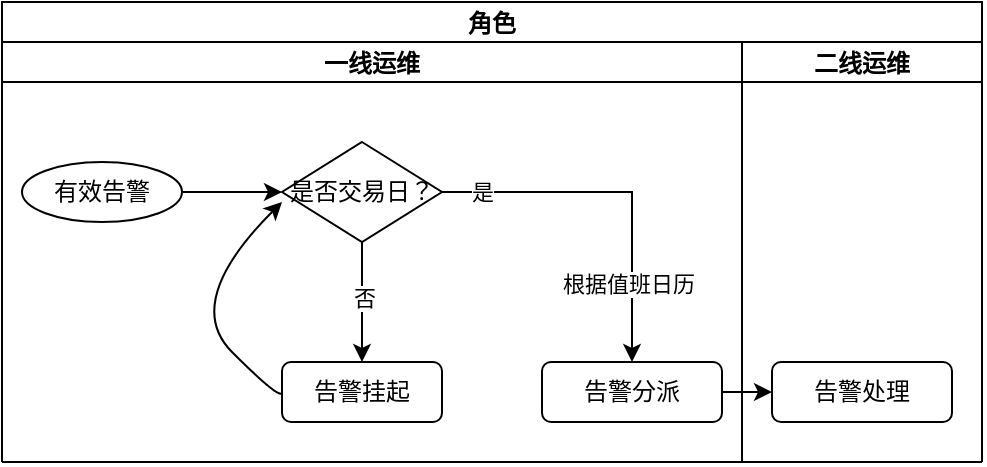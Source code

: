 <mxfile version="24.2.3" type="github">
  <diagram name="第 1 页" id="I_5jbScurxzi0HHD7vt8">
    <mxGraphModel dx="884" dy="412" grid="1" gridSize="10" guides="1" tooltips="1" connect="1" arrows="1" fold="1" page="1" pageScale="1" pageWidth="1169" pageHeight="1654" math="0" shadow="0">
      <root>
        <mxCell id="0" />
        <mxCell id="1" parent="0" />
        <mxCell id="W1kdd2Os5yM1qaBEBrGI-1" value="角色" style="swimlane;" parent="1" vertex="1">
          <mxGeometry x="200" y="60" width="490" height="20" as="geometry" />
        </mxCell>
        <mxCell id="W1kdd2Os5yM1qaBEBrGI-2" value="一线运维" style="swimlane;" parent="1" vertex="1">
          <mxGeometry x="200" y="80" width="370" height="20" as="geometry" />
        </mxCell>
        <mxCell id="W1kdd2Os5yM1qaBEBrGI-3" value="二线运维" style="swimlane;" parent="1" vertex="1">
          <mxGeometry x="570" y="80" width="120" height="20" as="geometry" />
        </mxCell>
        <mxCell id="W1kdd2Os5yM1qaBEBrGI-9" style="edgeStyle=orthogonalEdgeStyle;rounded=0;orthogonalLoop=1;jettySize=auto;html=1;entryX=0;entryY=0.5;entryDx=0;entryDy=0;" parent="1" source="W1kdd2Os5yM1qaBEBrGI-7" edge="1">
          <mxGeometry relative="1" as="geometry">
            <mxPoint x="340" y="155" as="targetPoint" />
          </mxGeometry>
        </mxCell>
        <mxCell id="W1kdd2Os5yM1qaBEBrGI-7" value="有效告警" style="ellipse;whiteSpace=wrap;html=1;" parent="1" vertex="1">
          <mxGeometry x="210" y="140" width="80" height="30" as="geometry" />
        </mxCell>
        <mxCell id="ucZJu4CohgK8docChLne-5" value="" style="edgeStyle=orthogonalEdgeStyle;rounded=0;orthogonalLoop=1;jettySize=auto;html=1;" edge="1" parent="1" source="W1kdd2Os5yM1qaBEBrGI-12" target="ucZJu4CohgK8docChLne-4">
          <mxGeometry relative="1" as="geometry" />
        </mxCell>
        <mxCell id="ucZJu4CohgK8docChLne-6" value="是" style="edgeLabel;html=1;align=center;verticalAlign=middle;resizable=0;points=[];" vertex="1" connectable="0" parent="ucZJu4CohgK8docChLne-5">
          <mxGeometry x="-0.135" y="1" relative="1" as="geometry">
            <mxPoint x="-58" y="1" as="offset" />
          </mxGeometry>
        </mxCell>
        <mxCell id="ucZJu4CohgK8docChLne-11" value="根据值班日历" style="edgeLabel;html=1;align=center;verticalAlign=middle;resizable=0;points=[];" vertex="1" connectable="0" parent="ucZJu4CohgK8docChLne-5">
          <mxGeometry x="0.227" y="-2" relative="1" as="geometry">
            <mxPoint y="30" as="offset" />
          </mxGeometry>
        </mxCell>
        <mxCell id="ucZJu4CohgK8docChLne-8" value="" style="edgeStyle=orthogonalEdgeStyle;rounded=0;orthogonalLoop=1;jettySize=auto;html=1;" edge="1" parent="1" source="W1kdd2Os5yM1qaBEBrGI-12" target="W1kdd2Os5yM1qaBEBrGI-17">
          <mxGeometry relative="1" as="geometry" />
        </mxCell>
        <mxCell id="ucZJu4CohgK8docChLne-9" value="否" style="edgeLabel;html=1;align=center;verticalAlign=middle;resizable=0;points=[];" vertex="1" connectable="0" parent="ucZJu4CohgK8docChLne-8">
          <mxGeometry x="-0.079" y="1" relative="1" as="geometry">
            <mxPoint as="offset" />
          </mxGeometry>
        </mxCell>
        <mxCell id="W1kdd2Os5yM1qaBEBrGI-12" value="是否交易日？" style="rhombus;whiteSpace=wrap;html=1;" parent="1" vertex="1">
          <mxGeometry x="340" y="130" width="80" height="50" as="geometry" />
        </mxCell>
        <mxCell id="W1kdd2Os5yM1qaBEBrGI-17" value="告警挂起" style="rounded=1;whiteSpace=wrap;html=1;" parent="1" vertex="1">
          <mxGeometry x="340" y="240" width="80" height="30" as="geometry" />
        </mxCell>
        <mxCell id="W1kdd2Os5yM1qaBEBrGI-30" value="" style="endArrow=none;html=1;rounded=0;" parent="1" edge="1">
          <mxGeometry width="50" height="50" relative="1" as="geometry">
            <mxPoint x="200" y="290" as="sourcePoint" />
            <mxPoint x="200" y="95" as="targetPoint" />
          </mxGeometry>
        </mxCell>
        <mxCell id="W1kdd2Os5yM1qaBEBrGI-32" value="" style="endArrow=none;html=1;rounded=0;" parent="1" edge="1">
          <mxGeometry width="50" height="50" relative="1" as="geometry">
            <mxPoint x="690" y="290" as="sourcePoint" />
            <mxPoint x="690" y="87.5" as="targetPoint" />
          </mxGeometry>
        </mxCell>
        <mxCell id="W1kdd2Os5yM1qaBEBrGI-34" value="" style="endArrow=none;html=1;rounded=0;" parent="1" edge="1">
          <mxGeometry width="50" height="50" relative="1" as="geometry">
            <mxPoint x="200" y="290" as="sourcePoint" />
            <mxPoint x="690" y="290" as="targetPoint" />
          </mxGeometry>
        </mxCell>
        <mxCell id="ucZJu4CohgK8docChLne-14" value="" style="edgeStyle=orthogonalEdgeStyle;rounded=0;orthogonalLoop=1;jettySize=auto;html=1;" edge="1" parent="1" source="ucZJu4CohgK8docChLne-4" target="ucZJu4CohgK8docChLne-13">
          <mxGeometry relative="1" as="geometry" />
        </mxCell>
        <mxCell id="ucZJu4CohgK8docChLne-4" value="告警分派" style="rounded=1;whiteSpace=wrap;html=1;" vertex="1" parent="1">
          <mxGeometry x="470" y="240" width="90" height="30" as="geometry" />
        </mxCell>
        <mxCell id="ucZJu4CohgK8docChLne-10" value="" style="curved=1;endArrow=classic;html=1;rounded=0;exitX=0;exitY=0.5;exitDx=0;exitDy=0;entryX=0;entryY=0.6;entryDx=0;entryDy=0;entryPerimeter=0;" edge="1" parent="1" source="W1kdd2Os5yM1qaBEBrGI-17" target="W1kdd2Os5yM1qaBEBrGI-12">
          <mxGeometry width="50" height="50" relative="1" as="geometry">
            <mxPoint x="290" y="260" as="sourcePoint" />
            <mxPoint x="340" y="210" as="targetPoint" />
            <Array as="points">
              <mxPoint x="340" y="260" />
              <mxPoint x="290" y="210" />
            </Array>
          </mxGeometry>
        </mxCell>
        <mxCell id="ucZJu4CohgK8docChLne-13" value="告警处理" style="rounded=1;whiteSpace=wrap;html=1;" vertex="1" parent="1">
          <mxGeometry x="585" y="240" width="90" height="30" as="geometry" />
        </mxCell>
        <mxCell id="ucZJu4CohgK8docChLne-16" value="" style="endArrow=none;html=1;rounded=0;" edge="1" parent="1">
          <mxGeometry width="50" height="50" relative="1" as="geometry">
            <mxPoint x="570" y="290" as="sourcePoint" />
            <mxPoint x="570" y="100" as="targetPoint" />
          </mxGeometry>
        </mxCell>
      </root>
    </mxGraphModel>
  </diagram>
</mxfile>
